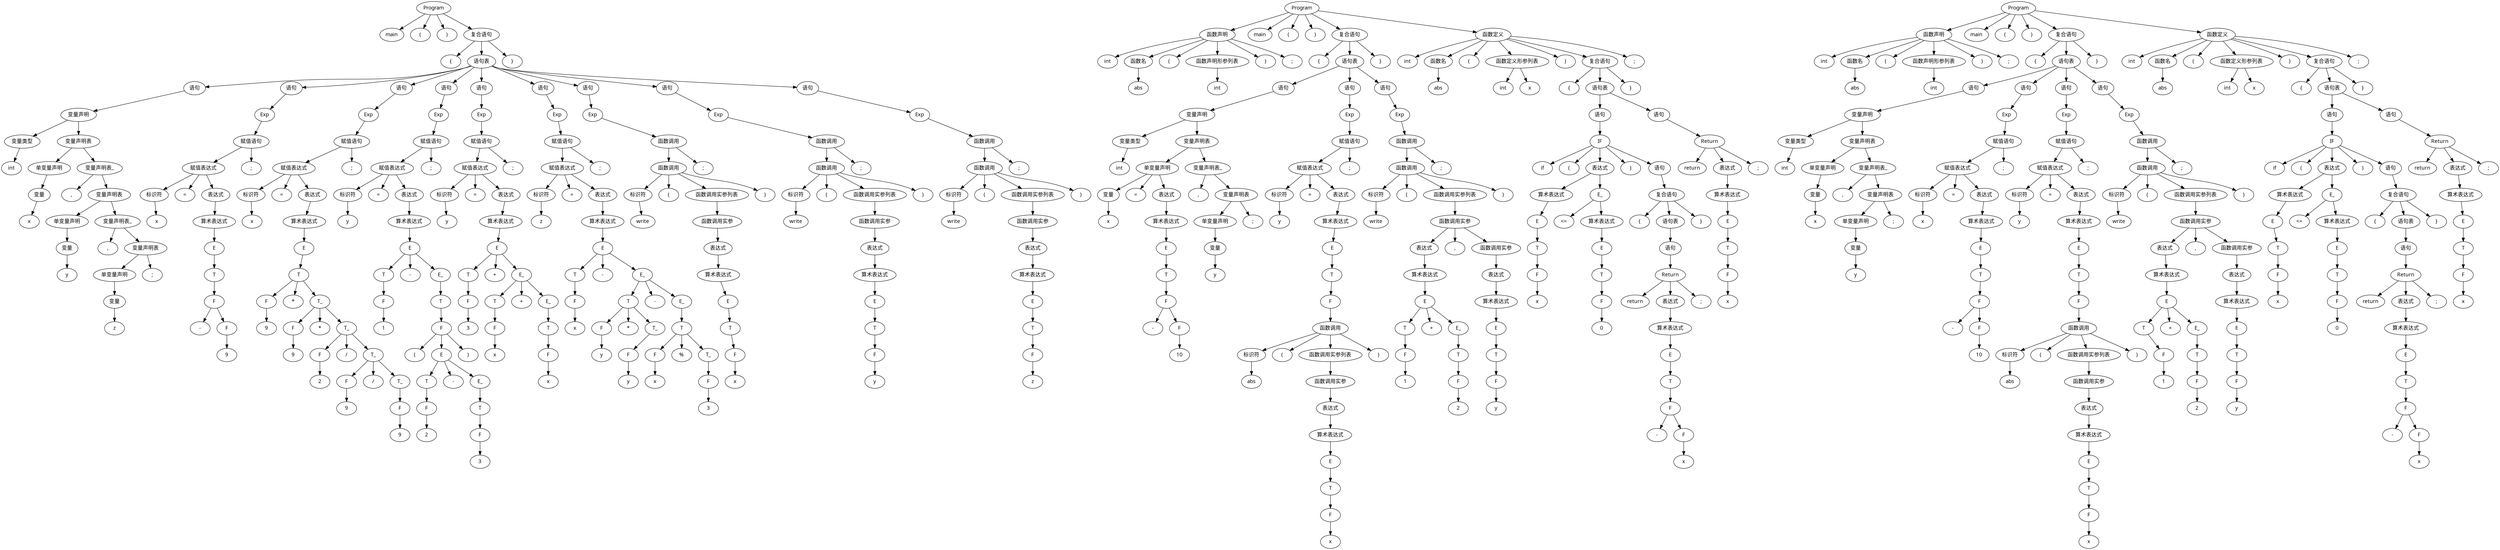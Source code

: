 // D:/study/pythonProject/编译原理/编译器测试用例/test3.2-1.txt
digraph {
	node [fontname="Microsoft YaHei"]
	1 [label=Program]
	2 [label=main]
	3 [label="("]
	4 [label=")"]
	5 [label="复合语句"]
	6 [label="{"]
	7 [label="语句表"]
	8 [label="语句"]
	9 [label="变量声明"]
	10 [label="变量类型"]
	11 [label=int]
	12 [label="变量声明表"]
	13 [label="单变量声明"]
	14 [label="变量"]
	15 [label=x]
	16 [label="变量声明表_"]
	17 [label=","]
	18 [label="变量声明表"]
	19 [label="单变量声明"]
	20 [label="变量"]
	21 [label=y]
	22 [label="变量声明表_"]
	23 [label=","]
	24 [label="变量声明表"]
	25 [label="单变量声明"]
	26 [label="变量"]
	27 [label=z]
	28 [label=";"]
	29 [label="语句"]
	30 [label=Exp]
	31 [label="赋值语句"]
	32 [label="赋值表达式"]
	33 [label="标识符"]
	34 [label=x]
	35 [label="="]
	36 [label="表达式"]
	37 [label="算术表达式"]
	38 [label=E]
	39 [label=T]
	40 [label=F]
	41 [label="-"]
	42 [label=F]
	43 [label=9]
	44 [label=";"]
	45 [label="语句"]
	46 [label=Exp]
	47 [label="赋值语句"]
	48 [label="赋值表达式"]
	49 [label="标识符"]
	50 [label=x]
	51 [label="="]
	52 [label="表达式"]
	53 [label="算术表达式"]
	54 [label=E]
	55 [label=T]
	56 [label=F]
	57 [label=9]
	58 [label="*"]
	59 [label=T_]
	60 [label=F]
	61 [label=9]
	62 [label="*"]
	63 [label=T_]
	64 [label=F]
	65 [label=2]
	66 [label="/"]
	67 [label=T_]
	68 [label=F]
	69 [label=9]
	70 [label="/"]
	71 [label=T_]
	72 [label=F]
	73 [label=9]
	74 [label=";"]
	75 [label="语句"]
	76 [label=Exp]
	77 [label="赋值语句"]
	78 [label="赋值表达式"]
	79 [label="标识符"]
	80 [label=y]
	81 [label="="]
	82 [label="表达式"]
	83 [label="算术表达式"]
	84 [label=E]
	85 [label=T]
	86 [label=F]
	87 [label=1]
	88 [label="-"]
	89 [label=E_]
	90 [label=T]
	91 [label=F]
	92 [label="("]
	93 [label=E]
	94 [label=T]
	95 [label=F]
	96 [label=2]
	97 [label="-"]
	98 [label=E_]
	99 [label=T]
	100 [label=F]
	101 [label=3]
	102 [label=")"]
	103 [label=";"]
	104 [label="语句"]
	105 [label=Exp]
	106 [label="赋值语句"]
	107 [label="赋值表达式"]
	108 [label="标识符"]
	109 [label=y]
	110 [label="="]
	111 [label="表达式"]
	112 [label="算术表达式"]
	113 [label=E]
	114 [label=T]
	115 [label=F]
	116 [label=3]
	117 [label="+"]
	118 [label=E_]
	119 [label=T]
	120 [label=F]
	121 [label=x]
	122 [label="+"]
	123 [label=E_]
	124 [label=T]
	125 [label=F]
	126 [label=x]
	127 [label=";"]
	128 [label="语句"]
	129 [label=Exp]
	130 [label="赋值语句"]
	131 [label="赋值表达式"]
	132 [label="标识符"]
	133 [label=z]
	134 [label="="]
	135 [label="表达式"]
	136 [label="算术表达式"]
	137 [label=E]
	138 [label=T]
	139 [label=F]
	140 [label=x]
	141 [label="-"]
	142 [label=E_]
	143 [label=T]
	144 [label=F]
	145 [label=y]
	146 [label="*"]
	147 [label=T_]
	148 [label=F]
	149 [label=y]
	150 [label="-"]
	151 [label=E_]
	152 [label=T]
	153 [label=F]
	154 [label=x]
	155 [label="%"]
	156 [label=T_]
	157 [label=F]
	158 [label=3]
	159 [label=";"]
	160 [label="语句"]
	161 [label=Exp]
	162 [label="函数调用"]
	163 [label="函数调用"]
	164 [label="标识符"]
	165 [label=write]
	166 [label="("]
	167 [label="函数调用实参列表"]
	168 [label="函数调用实参"]
	169 [label="表达式"]
	170 [label="算术表达式"]
	171 [label=E]
	172 [label=T]
	173 [label=F]
	174 [label=x]
	175 [label=")"]
	176 [label=";"]
	177 [label="语句"]
	178 [label=Exp]
	179 [label="函数调用"]
	180 [label="函数调用"]
	181 [label="标识符"]
	182 [label=write]
	183 [label="("]
	184 [label="函数调用实参列表"]
	185 [label="函数调用实参"]
	186 [label="表达式"]
	187 [label="算术表达式"]
	188 [label=E]
	189 [label=T]
	190 [label=F]
	191 [label=y]
	192 [label=")"]
	193 [label=";"]
	194 [label="语句"]
	195 [label=Exp]
	196 [label="函数调用"]
	197 [label="函数调用"]
	198 [label="标识符"]
	199 [label=write]
	200 [label="("]
	201 [label="函数调用实参列表"]
	202 [label="函数调用实参"]
	203 [label="表达式"]
	204 [label="算术表达式"]
	205 [label=E]
	206 [label=T]
	207 [label=F]
	208 [label=z]
	209 [label=")"]
	210 [label=";"]
	211 [label="}"]
	212 [label=Program]
	213 [label="函数声明"]
	214 [label=int]
	215 [label="函数名"]
	216 [label=abs]
	217 [label="("]
	218 [label="函数声明形参列表"]
	219 [label=int]
	220 [label=")"]
	221 [label=";"]
	222 [label=main]
	223 [label="("]
	224 [label=")"]
	225 [label="复合语句"]
	226 [label="{"]
	227 [label="语句表"]
	228 [label="语句"]
	229 [label="变量声明"]
	230 [label="变量类型"]
	231 [label=int]
	232 [label="变量声明表"]
	233 [label="单变量声明"]
	234 [label="变量"]
	235 [label=x]
	236 [label="="]
	237 [label="表达式"]
	238 [label="算术表达式"]
	239 [label=E]
	240 [label=T]
	241 [label=F]
	242 [label="-"]
	243 [label=F]
	244 [label=10]
	245 [label="变量声明表_"]
	246 [label=","]
	247 [label="变量声明表"]
	248 [label="单变量声明"]
	249 [label="变量"]
	250 [label=y]
	251 [label=";"]
	252 [label="语句"]
	253 [label=Exp]
	254 [label="赋值语句"]
	255 [label="赋值表达式"]
	256 [label="标识符"]
	257 [label=y]
	258 [label="="]
	259 [label="表达式"]
	260 [label="算术表达式"]
	261 [label=E]
	262 [label=T]
	263 [label=F]
	264 [label="函数调用"]
	265 [label="标识符"]
	266 [label=abs]
	267 [label="("]
	268 [label="函数调用实参列表"]
	269 [label="函数调用实参"]
	270 [label="表达式"]
	271 [label="算术表达式"]
	272 [label=E]
	273 [label=T]
	274 [label=F]
	275 [label=x]
	276 [label=")"]
	277 [label=";"]
	278 [label="语句"]
	279 [label=Exp]
	280 [label="函数调用"]
	281 [label="函数调用"]
	282 [label="标识符"]
	283 [label=write]
	284 [label="("]
	285 [label="函数调用实参列表"]
	286 [label="函数调用实参"]
	287 [label="表达式"]
	288 [label="算术表达式"]
	289 [label=E]
	290 [label=T]
	291 [label=F]
	292 [label=1]
	293 [label="+"]
	294 [label=E_]
	295 [label=T]
	296 [label=F]
	297 [label=2]
	298 [label=","]
	299 [label="函数调用实参"]
	300 [label="表达式"]
	301 [label="算术表达式"]
	302 [label=E]
	303 [label=T]
	304 [label=F]
	305 [label=y]
	306 [label=")"]
	307 [label=";"]
	308 [label="}"]
	309 [label="函数定义"]
	310 [label=int]
	311 [label="函数名"]
	312 [label=abs]
	313 [label="("]
	314 [label="函数定义形参列表"]
	315 [label=int]
	316 [label=x]
	317 [label=")"]
	318 [label="复合语句"]
	319 [label="{"]
	320 [label="语句表"]
	321 [label="语句"]
	322 [label=IF]
	323 [label=if]
	324 [label="("]
	325 [label="表达式"]
	326 [label="算术表达式"]
	327 [label=E]
	328 [label=T]
	329 [label=F]
	330 [label=x]
	331 [label=E_]
	332 [label="<="]
	333 [label="算术表达式"]
	334 [label=E]
	335 [label=T]
	336 [label=F]
	337 [label=0]
	338 [label=")"]
	339 [label="语句"]
	340 [label="复合语句"]
	341 [label="{"]
	342 [label="语句表"]
	343 [label="语句"]
	344 [label=Return]
	345 [label=return]
	346 [label="表达式"]
	347 [label="算术表达式"]
	348 [label=E]
	349 [label=T]
	350 [label=F]
	351 [label="-"]
	352 [label=F]
	353 [label=x]
	354 [label=";"]
	355 [label="}"]
	356 [label="语句"]
	357 [label=Return]
	358 [label=return]
	359 [label="表达式"]
	360 [label="算术表达式"]
	361 [label=E]
	362 [label=T]
	363 [label=F]
	364 [label=x]
	365 [label=";"]
	366 [label="}"]
	367 [label=";"]
	368 [label=Program]
	369 [label="函数声明"]
	370 [label=int]
	371 [label="函数名"]
	372 [label=abs]
	373 [label="("]
	374 [label="函数声明形参列表"]
	375 [label=int]
	376 [label=")"]
	377 [label=";"]
	378 [label=main]
	379 [label="("]
	380 [label=")"]
	381 [label="复合语句"]
	382 [label="{"]
	383 [label="语句表"]
	384 [label="语句"]
	385 [label="变量声明"]
	386 [label="变量类型"]
	387 [label=int]
	388 [label="变量声明表"]
	389 [label="单变量声明"]
	390 [label="变量"]
	391 [label=x]
	392 [label="变量声明表_"]
	393 [label=","]
	394 [label="变量声明表"]
	395 [label="单变量声明"]
	396 [label="变量"]
	397 [label=y]
	398 [label=";"]
	399 [label="语句"]
	400 [label=Exp]
	401 [label="赋值语句"]
	402 [label="赋值表达式"]
	403 [label="标识符"]
	404 [label=x]
	405 [label="="]
	406 [label="表达式"]
	407 [label="算术表达式"]
	408 [label=E]
	409 [label=T]
	410 [label=F]
	411 [label="-"]
	412 [label=F]
	413 [label=10]
	414 [label=";"]
	415 [label="语句"]
	416 [label=Exp]
	417 [label="赋值语句"]
	418 [label="赋值表达式"]
	419 [label="标识符"]
	420 [label=y]
	421 [label="="]
	422 [label="表达式"]
	423 [label="算术表达式"]
	424 [label=E]
	425 [label=T]
	426 [label=F]
	427 [label="函数调用"]
	428 [label="标识符"]
	429 [label=abs]
	430 [label="("]
	431 [label="函数调用实参列表"]
	432 [label="函数调用实参"]
	433 [label="表达式"]
	434 [label="算术表达式"]
	435 [label=E]
	436 [label=T]
	437 [label=F]
	438 [label=x]
	439 [label=")"]
	440 [label=";"]
	441 [label="语句"]
	442 [label=Exp]
	443 [label="函数调用"]
	444 [label="函数调用"]
	445 [label="标识符"]
	446 [label=write]
	447 [label="("]
	448 [label="函数调用实参列表"]
	449 [label="函数调用实参"]
	450 [label="表达式"]
	451 [label="算术表达式"]
	452 [label=E]
	453 [label=T]
	454 [label=F]
	455 [label=1]
	456 [label="+"]
	457 [label=E_]
	458 [label=T]
	459 [label=F]
	460 [label=2]
	461 [label=","]
	462 [label="函数调用实参"]
	463 [label="表达式"]
	464 [label="算术表达式"]
	465 [label=E]
	466 [label=T]
	467 [label=F]
	468 [label=y]
	469 [label=")"]
	470 [label=";"]
	471 [label="}"]
	472 [label="函数定义"]
	473 [label=int]
	474 [label="函数名"]
	475 [label=abs]
	476 [label="("]
	477 [label="函数定义形参列表"]
	478 [label=int]
	479 [label=x]
	480 [label=")"]
	481 [label="复合语句"]
	482 [label="{"]
	483 [label="语句表"]
	484 [label="语句"]
	485 [label=IF]
	486 [label=if]
	487 [label="("]
	488 [label="表达式"]
	489 [label="算术表达式"]
	490 [label=E]
	491 [label=T]
	492 [label=F]
	493 [label=x]
	494 [label=E_]
	495 [label="<="]
	496 [label="算术表达式"]
	497 [label=E]
	498 [label=T]
	499 [label=F]
	500 [label=0]
	501 [label=")"]
	502 [label="语句"]
	503 [label="复合语句"]
	504 [label="{"]
	505 [label="语句表"]
	506 [label="语句"]
	507 [label=Return]
	508 [label=return]
	509 [label="表达式"]
	510 [label="算术表达式"]
	511 [label=E]
	512 [label=T]
	513 [label=F]
	514 [label="-"]
	515 [label=F]
	516 [label=x]
	517 [label=";"]
	518 [label="}"]
	519 [label="语句"]
	520 [label=Return]
	521 [label=return]
	522 [label="表达式"]
	523 [label="算术表达式"]
	524 [label=E]
	525 [label=T]
	526 [label=F]
	527 [label=x]
	528 [label=";"]
	529 [label="}"]
	530 [label=";"]
	1 -> 2
	1 -> 3
	1 -> 4
	1 -> 5
	5 -> 6
	5 -> 7
	7 -> 8
	8 -> 9
	9 -> 10
	10 -> 11
	9 -> 12
	12 -> 13
	13 -> 14
	14 -> 15
	12 -> 16
	16 -> 17
	16 -> 18
	18 -> 19
	19 -> 20
	20 -> 21
	18 -> 22
	22 -> 23
	22 -> 24
	24 -> 25
	25 -> 26
	26 -> 27
	24 -> 28
	7 -> 29
	29 -> 30
	30 -> 31
	31 -> 32
	32 -> 33
	33 -> 34
	32 -> 35
	32 -> 36
	36 -> 37
	37 -> 38
	38 -> 39
	39 -> 40
	40 -> 41
	40 -> 42
	42 -> 43
	31 -> 44
	7 -> 45
	45 -> 46
	46 -> 47
	47 -> 48
	48 -> 49
	49 -> 50
	48 -> 51
	48 -> 52
	52 -> 53
	53 -> 54
	54 -> 55
	55 -> 56
	56 -> 57
	55 -> 58
	55 -> 59
	59 -> 60
	60 -> 61
	59 -> 62
	59 -> 63
	63 -> 64
	64 -> 65
	63 -> 66
	63 -> 67
	67 -> 68
	68 -> 69
	67 -> 70
	67 -> 71
	71 -> 72
	72 -> 73
	47 -> 74
	7 -> 75
	75 -> 76
	76 -> 77
	77 -> 78
	78 -> 79
	79 -> 80
	78 -> 81
	78 -> 82
	82 -> 83
	83 -> 84
	84 -> 85
	85 -> 86
	86 -> 87
	84 -> 88
	84 -> 89
	89 -> 90
	90 -> 91
	91 -> 92
	91 -> 93
	93 -> 94
	94 -> 95
	95 -> 96
	93 -> 97
	93 -> 98
	98 -> 99
	99 -> 100
	100 -> 101
	91 -> 102
	77 -> 103
	7 -> 104
	104 -> 105
	105 -> 106
	106 -> 107
	107 -> 108
	108 -> 109
	107 -> 110
	107 -> 111
	111 -> 112
	112 -> 113
	113 -> 114
	114 -> 115
	115 -> 116
	113 -> 117
	113 -> 118
	118 -> 119
	119 -> 120
	120 -> 121
	118 -> 122
	118 -> 123
	123 -> 124
	124 -> 125
	125 -> 126
	106 -> 127
	7 -> 128
	128 -> 129
	129 -> 130
	130 -> 131
	131 -> 132
	132 -> 133
	131 -> 134
	131 -> 135
	135 -> 136
	136 -> 137
	137 -> 138
	138 -> 139
	139 -> 140
	137 -> 141
	137 -> 142
	142 -> 143
	143 -> 144
	144 -> 145
	143 -> 146
	143 -> 147
	147 -> 148
	148 -> 149
	142 -> 150
	142 -> 151
	151 -> 152
	152 -> 153
	153 -> 154
	152 -> 155
	152 -> 156
	156 -> 157
	157 -> 158
	130 -> 159
	7 -> 160
	160 -> 161
	161 -> 162
	162 -> 163
	163 -> 164
	164 -> 165
	163 -> 166
	163 -> 167
	167 -> 168
	168 -> 169
	169 -> 170
	170 -> 171
	171 -> 172
	172 -> 173
	173 -> 174
	163 -> 175
	162 -> 176
	7 -> 177
	177 -> 178
	178 -> 179
	179 -> 180
	180 -> 181
	181 -> 182
	180 -> 183
	180 -> 184
	184 -> 185
	185 -> 186
	186 -> 187
	187 -> 188
	188 -> 189
	189 -> 190
	190 -> 191
	180 -> 192
	179 -> 193
	7 -> 194
	194 -> 195
	195 -> 196
	196 -> 197
	197 -> 198
	198 -> 199
	197 -> 200
	197 -> 201
	201 -> 202
	202 -> 203
	203 -> 204
	204 -> 205
	205 -> 206
	206 -> 207
	207 -> 208
	197 -> 209
	196 -> 210
	5 -> 211
	212 -> 213
	213 -> 214
	213 -> 215
	215 -> 216
	213 -> 217
	213 -> 218
	218 -> 219
	213 -> 220
	213 -> 221
	212 -> 222
	212 -> 223
	212 -> 224
	212 -> 225
	225 -> 226
	225 -> 227
	227 -> 228
	228 -> 229
	229 -> 230
	230 -> 231
	229 -> 232
	232 -> 233
	233 -> 234
	234 -> 235
	233 -> 236
	233 -> 237
	237 -> 238
	238 -> 239
	239 -> 240
	240 -> 241
	241 -> 242
	241 -> 243
	243 -> 244
	232 -> 245
	245 -> 246
	245 -> 247
	247 -> 248
	248 -> 249
	249 -> 250
	247 -> 251
	227 -> 252
	252 -> 253
	253 -> 254
	254 -> 255
	255 -> 256
	256 -> 257
	255 -> 258
	255 -> 259
	259 -> 260
	260 -> 261
	261 -> 262
	262 -> 263
	263 -> 264
	264 -> 265
	265 -> 266
	264 -> 267
	264 -> 268
	268 -> 269
	269 -> 270
	270 -> 271
	271 -> 272
	272 -> 273
	273 -> 274
	274 -> 275
	264 -> 276
	254 -> 277
	227 -> 278
	278 -> 279
	279 -> 280
	280 -> 281
	281 -> 282
	282 -> 283
	281 -> 284
	281 -> 285
	285 -> 286
	286 -> 287
	287 -> 288
	288 -> 289
	289 -> 290
	290 -> 291
	291 -> 292
	289 -> 293
	289 -> 294
	294 -> 295
	295 -> 296
	296 -> 297
	286 -> 298
	286 -> 299
	299 -> 300
	300 -> 301
	301 -> 302
	302 -> 303
	303 -> 304
	304 -> 305
	281 -> 306
	280 -> 307
	225 -> 308
	212 -> 309
	309 -> 310
	309 -> 311
	311 -> 312
	309 -> 313
	309 -> 314
	314 -> 315
	314 -> 316
	309 -> 317
	309 -> 318
	318 -> 319
	318 -> 320
	320 -> 321
	321 -> 322
	322 -> 323
	322 -> 324
	322 -> 325
	325 -> 326
	326 -> 327
	327 -> 328
	328 -> 329
	329 -> 330
	325 -> 331
	331 -> 332
	331 -> 333
	333 -> 334
	334 -> 335
	335 -> 336
	336 -> 337
	322 -> 338
	322 -> 339
	339 -> 340
	340 -> 341
	340 -> 342
	342 -> 343
	343 -> 344
	344 -> 345
	344 -> 346
	346 -> 347
	347 -> 348
	348 -> 349
	349 -> 350
	350 -> 351
	350 -> 352
	352 -> 353
	344 -> 354
	340 -> 355
	320 -> 356
	356 -> 357
	357 -> 358
	357 -> 359
	359 -> 360
	360 -> 361
	361 -> 362
	362 -> 363
	363 -> 364
	357 -> 365
	318 -> 366
	309 -> 367
	368 -> 369
	369 -> 370
	369 -> 371
	371 -> 372
	369 -> 373
	369 -> 374
	374 -> 375
	369 -> 376
	369 -> 377
	368 -> 378
	368 -> 379
	368 -> 380
	368 -> 381
	381 -> 382
	381 -> 383
	383 -> 384
	384 -> 385
	385 -> 386
	386 -> 387
	385 -> 388
	388 -> 389
	389 -> 390
	390 -> 391
	388 -> 392
	392 -> 393
	392 -> 394
	394 -> 395
	395 -> 396
	396 -> 397
	394 -> 398
	383 -> 399
	399 -> 400
	400 -> 401
	401 -> 402
	402 -> 403
	403 -> 404
	402 -> 405
	402 -> 406
	406 -> 407
	407 -> 408
	408 -> 409
	409 -> 410
	410 -> 411
	410 -> 412
	412 -> 413
	401 -> 414
	383 -> 415
	415 -> 416
	416 -> 417
	417 -> 418
	418 -> 419
	419 -> 420
	418 -> 421
	418 -> 422
	422 -> 423
	423 -> 424
	424 -> 425
	425 -> 426
	426 -> 427
	427 -> 428
	428 -> 429
	427 -> 430
	427 -> 431
	431 -> 432
	432 -> 433
	433 -> 434
	434 -> 435
	435 -> 436
	436 -> 437
	437 -> 438
	427 -> 439
	417 -> 440
	383 -> 441
	441 -> 442
	442 -> 443
	443 -> 444
	444 -> 445
	445 -> 446
	444 -> 447
	444 -> 448
	448 -> 449
	449 -> 450
	450 -> 451
	451 -> 452
	452 -> 453
	453 -> 454
	454 -> 455
	452 -> 456
	452 -> 457
	457 -> 458
	458 -> 459
	459 -> 460
	449 -> 461
	449 -> 462
	462 -> 463
	463 -> 464
	464 -> 465
	465 -> 466
	466 -> 467
	467 -> 468
	444 -> 469
	443 -> 470
	381 -> 471
	368 -> 472
	472 -> 473
	472 -> 474
	474 -> 475
	472 -> 476
	472 -> 477
	477 -> 478
	477 -> 479
	472 -> 480
	472 -> 481
	481 -> 482
	481 -> 483
	483 -> 484
	484 -> 485
	485 -> 486
	485 -> 487
	485 -> 488
	488 -> 489
	489 -> 490
	490 -> 491
	491 -> 492
	492 -> 493
	488 -> 494
	494 -> 495
	494 -> 496
	496 -> 497
	497 -> 498
	498 -> 499
	499 -> 500
	485 -> 501
	485 -> 502
	502 -> 503
	503 -> 504
	503 -> 505
	505 -> 506
	506 -> 507
	507 -> 508
	507 -> 509
	509 -> 510
	510 -> 511
	511 -> 512
	512 -> 513
	513 -> 514
	513 -> 515
	515 -> 516
	507 -> 517
	503 -> 518
	483 -> 519
	519 -> 520
	520 -> 521
	520 -> 522
	522 -> 523
	523 -> 524
	524 -> 525
	525 -> 526
	526 -> 527
	520 -> 528
	481 -> 529
	472 -> 530
}
